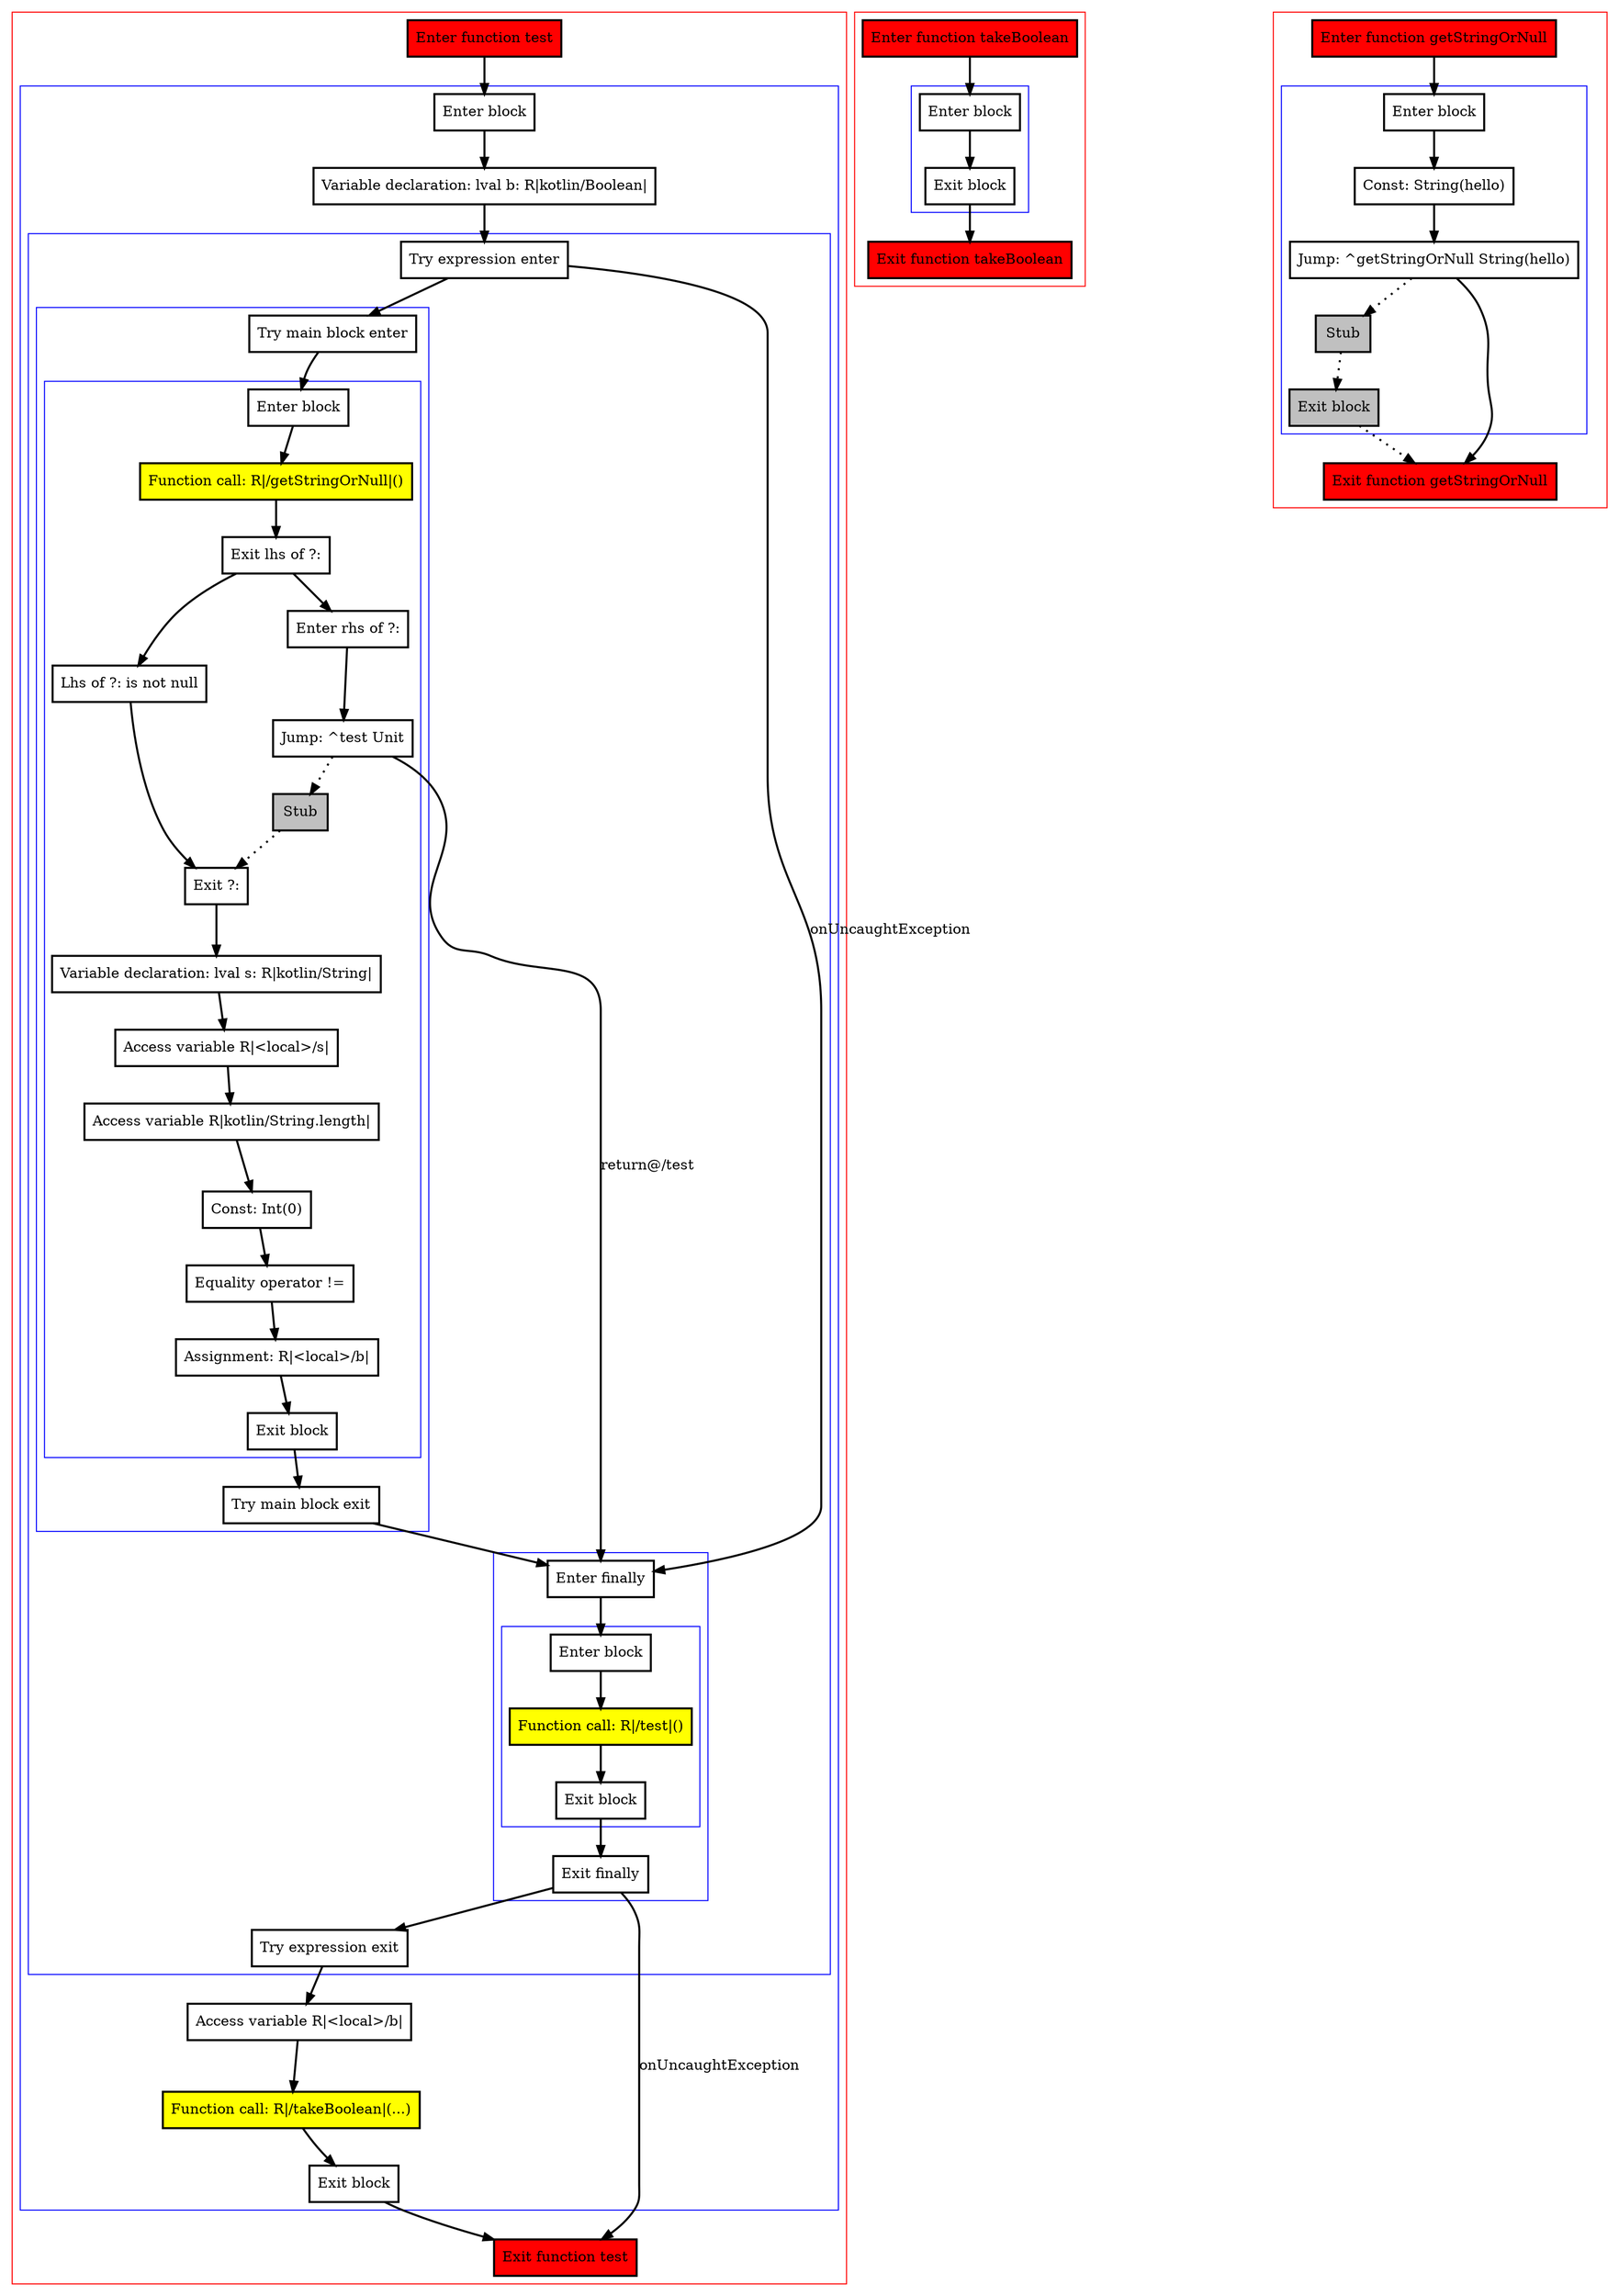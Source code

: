 digraph variableInitializedInTryBlock_kt {
    graph [nodesep=3]
    node [shape=box penwidth=2]
    edge [penwidth=2]

    subgraph cluster_0 {
        color=red
        0 [label="Enter function test" style="filled" fillcolor=red];
        subgraph cluster_1 {
            color=blue
            1 [label="Enter block"];
            2 [label="Variable declaration: lval b: R|kotlin/Boolean|"];
            subgraph cluster_2 {
                color=blue
                3 [label="Try expression enter"];
                subgraph cluster_3 {
                    color=blue
                    4 [label="Try main block enter"];
                    subgraph cluster_4 {
                        color=blue
                        5 [label="Enter block"];
                        6 [label="Function call: R|/getStringOrNull|()" style="filled" fillcolor=yellow];
                        7 [label="Exit lhs of ?:"];
                        8 [label="Enter rhs of ?:"];
                        9 [label="Jump: ^test Unit"];
                        10 [label="Stub" style="filled" fillcolor=gray];
                        11 [label="Lhs of ?: is not null"];
                        12 [label="Exit ?:"];
                        13 [label="Variable declaration: lval s: R|kotlin/String|"];
                        14 [label="Access variable R|<local>/s|"];
                        15 [label="Access variable R|kotlin/String.length|"];
                        16 [label="Const: Int(0)"];
                        17 [label="Equality operator !="];
                        18 [label="Assignment: R|<local>/b|"];
                        19 [label="Exit block"];
                    }
                    20 [label="Try main block exit"];
                }
                subgraph cluster_5 {
                    color=blue
                    21 [label="Enter finally"];
                    subgraph cluster_6 {
                        color=blue
                        22 [label="Enter block"];
                        23 [label="Function call: R|/test|()" style="filled" fillcolor=yellow];
                        24 [label="Exit block"];
                    }
                    25 [label="Exit finally"];
                }
                26 [label="Try expression exit"];
            }
            27 [label="Access variable R|<local>/b|"];
            28 [label="Function call: R|/takeBoolean|(...)" style="filled" fillcolor=yellow];
            29 [label="Exit block"];
        }
        30 [label="Exit function test" style="filled" fillcolor=red];
    }
    0 -> {1};
    1 -> {2};
    2 -> {3};
    3 -> {4};
    3 -> {21} [label="onUncaughtException"];
    4 -> {5};
    5 -> {6};
    6 -> {7};
    7 -> {8 11};
    8 -> {9};
    9 -> {21} [label="return@/test"];
    9 -> {10} [style=dotted];
    10 -> {12} [style=dotted];
    11 -> {12};
    12 -> {13};
    13 -> {14};
    14 -> {15};
    15 -> {16};
    16 -> {17};
    17 -> {18};
    18 -> {19};
    19 -> {20};
    20 -> {21};
    21 -> {22};
    22 -> {23};
    23 -> {24};
    24 -> {25};
    25 -> {26};
    25 -> {30} [label="onUncaughtException"];
    26 -> {27};
    27 -> {28};
    28 -> {29};
    29 -> {30};

    subgraph cluster_7 {
        color=red
        31 [label="Enter function takeBoolean" style="filled" fillcolor=red];
        subgraph cluster_8 {
            color=blue
            32 [label="Enter block"];
            33 [label="Exit block"];
        }
        34 [label="Exit function takeBoolean" style="filled" fillcolor=red];
    }
    31 -> {32};
    32 -> {33};
    33 -> {34};

    subgraph cluster_9 {
        color=red
        35 [label="Enter function getStringOrNull" style="filled" fillcolor=red];
        subgraph cluster_10 {
            color=blue
            36 [label="Enter block"];
            37 [label="Const: String(hello)"];
            38 [label="Jump: ^getStringOrNull String(hello)"];
            39 [label="Stub" style="filled" fillcolor=gray];
            40 [label="Exit block" style="filled" fillcolor=gray];
        }
        41 [label="Exit function getStringOrNull" style="filled" fillcolor=red];
    }
    35 -> {36};
    36 -> {37};
    37 -> {38};
    38 -> {41};
    38 -> {39} [style=dotted];
    39 -> {40} [style=dotted];
    40 -> {41} [style=dotted];

}

